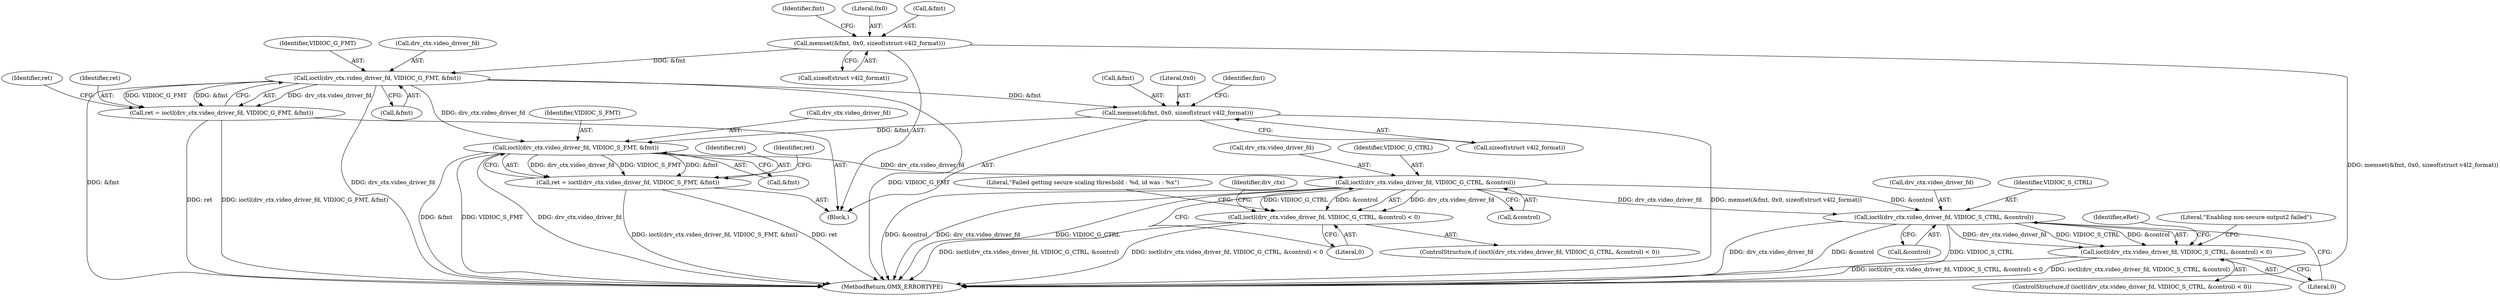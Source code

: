 digraph "0_Android_46e305be6e670a5a0041b0b4861122a0f1aabefa_2@API" {
"1000275" [label="(Call,memset(&fmt, 0x0, sizeof(struct v4l2_format)))"];
"1000297" [label="(Call,ioctl(drv_ctx.video_driver_fd, VIDIOC_G_FMT, &fmt))"];
"1000295" [label="(Call,ret = ioctl(drv_ctx.video_driver_fd, VIDIOC_G_FMT, &fmt))"];
"1000420" [label="(Call,memset(&fmt, 0x0, sizeof(struct v4l2_format)))"];
"1000484" [label="(Call,ioctl(drv_ctx.video_driver_fd, VIDIOC_S_FMT, &fmt))"];
"1000482" [label="(Call,ret = ioctl(drv_ctx.video_driver_fd, VIDIOC_S_FMT, &fmt))"];
"1000522" [label="(Call,ioctl(drv_ctx.video_driver_fd, VIDIOC_G_CTRL, &control))"];
"1000521" [label="(Call,ioctl(drv_ctx.video_driver_fd, VIDIOC_G_CTRL, &control) < 0)"];
"1000633" [label="(Call,ioctl(drv_ctx.video_driver_fd, VIDIOC_S_CTRL, &control))"];
"1000632" [label="(Call,ioctl(drv_ctx.video_driver_fd, VIDIOC_S_CTRL, &control) < 0)"];
"1000283" [label="(Identifier,fmt)"];
"1000520" [label="(ControlStructure,if (ioctl(drv_ctx.video_driver_fd, VIDIOC_G_CTRL, &control) < 0))"];
"1000526" [label="(Identifier,VIDIOC_G_CTRL)"];
"1000529" [label="(Literal,0)"];
"1000532" [label="(Literal,\"Failed getting secure scaling threshold : %d, id was : %x\")"];
"1000275" [label="(Call,memset(&fmt, 0x0, sizeof(struct v4l2_format)))"];
"1000488" [label="(Identifier,VIDIOC_S_FMT)"];
"1000279" [label="(Call,sizeof(struct v4l2_format))"];
"1000527" [label="(Call,&control)"];
"1000523" [label="(Call,drv_ctx.video_driver_fd)"];
"1000420" [label="(Call,memset(&fmt, 0x0, sizeof(struct v4l2_format)))"];
"1000295" [label="(Call,ret = ioctl(drv_ctx.video_driver_fd, VIDIOC_G_FMT, &fmt))"];
"1000492" [label="(Identifier,ret)"];
"1000296" [label="(Identifier,ret)"];
"1000648" [label="(Identifier,eRet)"];
"1000424" [label="(Call,sizeof(struct v4l2_format))"];
"1000632" [label="(Call,ioctl(drv_ctx.video_driver_fd, VIDIOC_S_CTRL, &control) < 0)"];
"1000484" [label="(Call,ioctl(drv_ctx.video_driver_fd, VIDIOC_S_FMT, &fmt))"];
"1000638" [label="(Call,&control)"];
"1000640" [label="(Literal,0)"];
"1000521" [label="(Call,ioctl(drv_ctx.video_driver_fd, VIDIOC_G_CTRL, &control) < 0)"];
"1000489" [label="(Call,&fmt)"];
"1000485" [label="(Call,drv_ctx.video_driver_fd)"];
"1000547" [label="(Identifier,drv_ctx)"];
"1000302" [label="(Call,&fmt)"];
"1000428" [label="(Identifier,fmt)"];
"1000301" [label="(Identifier,VIDIOC_G_FMT)"];
"1000522" [label="(Call,ioctl(drv_ctx.video_driver_fd, VIDIOC_G_CTRL, &control))"];
"1000483" [label="(Identifier,ret)"];
"1000298" [label="(Call,drv_ctx.video_driver_fd)"];
"1000482" [label="(Call,ret = ioctl(drv_ctx.video_driver_fd, VIDIOC_S_FMT, &fmt))"];
"1000297" [label="(Call,ioctl(drv_ctx.video_driver_fd, VIDIOC_G_FMT, &fmt))"];
"1000631" [label="(ControlStructure,if (ioctl(drv_ctx.video_driver_fd, VIDIOC_S_CTRL, &control) < 0))"];
"1000421" [label="(Call,&fmt)"];
"1000633" [label="(Call,ioctl(drv_ctx.video_driver_fd, VIDIOC_S_CTRL, &control))"];
"1000305" [label="(Identifier,ret)"];
"1000278" [label="(Literal,0x0)"];
"1003158" [label="(MethodReturn,OMX_ERRORTYPE)"];
"1000634" [label="(Call,drv_ctx.video_driver_fd)"];
"1000637" [label="(Identifier,VIDIOC_S_CTRL)"];
"1000643" [label="(Literal,\"Enabling non-secure output2 failed\")"];
"1000276" [label="(Call,&fmt)"];
"1000423" [label="(Literal,0x0)"];
"1000274" [label="(Block,)"];
"1000275" -> "1000274"  [label="AST: "];
"1000275" -> "1000279"  [label="CFG: "];
"1000276" -> "1000275"  [label="AST: "];
"1000278" -> "1000275"  [label="AST: "];
"1000279" -> "1000275"  [label="AST: "];
"1000283" -> "1000275"  [label="CFG: "];
"1000275" -> "1003158"  [label="DDG: memset(&fmt, 0x0, sizeof(struct v4l2_format))"];
"1000275" -> "1000297"  [label="DDG: &fmt"];
"1000297" -> "1000295"  [label="AST: "];
"1000297" -> "1000302"  [label="CFG: "];
"1000298" -> "1000297"  [label="AST: "];
"1000301" -> "1000297"  [label="AST: "];
"1000302" -> "1000297"  [label="AST: "];
"1000295" -> "1000297"  [label="CFG: "];
"1000297" -> "1003158"  [label="DDG: drv_ctx.video_driver_fd"];
"1000297" -> "1003158"  [label="DDG: VIDIOC_G_FMT"];
"1000297" -> "1003158"  [label="DDG: &fmt"];
"1000297" -> "1000295"  [label="DDG: drv_ctx.video_driver_fd"];
"1000297" -> "1000295"  [label="DDG: VIDIOC_G_FMT"];
"1000297" -> "1000295"  [label="DDG: &fmt"];
"1000297" -> "1000420"  [label="DDG: &fmt"];
"1000297" -> "1000484"  [label="DDG: drv_ctx.video_driver_fd"];
"1000295" -> "1000274"  [label="AST: "];
"1000296" -> "1000295"  [label="AST: "];
"1000305" -> "1000295"  [label="CFG: "];
"1000295" -> "1003158"  [label="DDG: ret"];
"1000295" -> "1003158"  [label="DDG: ioctl(drv_ctx.video_driver_fd, VIDIOC_G_FMT, &fmt)"];
"1000420" -> "1000274"  [label="AST: "];
"1000420" -> "1000424"  [label="CFG: "];
"1000421" -> "1000420"  [label="AST: "];
"1000423" -> "1000420"  [label="AST: "];
"1000424" -> "1000420"  [label="AST: "];
"1000428" -> "1000420"  [label="CFG: "];
"1000420" -> "1003158"  [label="DDG: memset(&fmt, 0x0, sizeof(struct v4l2_format))"];
"1000420" -> "1000484"  [label="DDG: &fmt"];
"1000484" -> "1000482"  [label="AST: "];
"1000484" -> "1000489"  [label="CFG: "];
"1000485" -> "1000484"  [label="AST: "];
"1000488" -> "1000484"  [label="AST: "];
"1000489" -> "1000484"  [label="AST: "];
"1000482" -> "1000484"  [label="CFG: "];
"1000484" -> "1003158"  [label="DDG: &fmt"];
"1000484" -> "1003158"  [label="DDG: VIDIOC_S_FMT"];
"1000484" -> "1003158"  [label="DDG: drv_ctx.video_driver_fd"];
"1000484" -> "1000482"  [label="DDG: drv_ctx.video_driver_fd"];
"1000484" -> "1000482"  [label="DDG: VIDIOC_S_FMT"];
"1000484" -> "1000482"  [label="DDG: &fmt"];
"1000484" -> "1000522"  [label="DDG: drv_ctx.video_driver_fd"];
"1000482" -> "1000274"  [label="AST: "];
"1000483" -> "1000482"  [label="AST: "];
"1000492" -> "1000482"  [label="CFG: "];
"1000482" -> "1003158"  [label="DDG: ret"];
"1000482" -> "1003158"  [label="DDG: ioctl(drv_ctx.video_driver_fd, VIDIOC_S_FMT, &fmt)"];
"1000522" -> "1000521"  [label="AST: "];
"1000522" -> "1000527"  [label="CFG: "];
"1000523" -> "1000522"  [label="AST: "];
"1000526" -> "1000522"  [label="AST: "];
"1000527" -> "1000522"  [label="AST: "];
"1000529" -> "1000522"  [label="CFG: "];
"1000522" -> "1003158"  [label="DDG: VIDIOC_G_CTRL"];
"1000522" -> "1003158"  [label="DDG: &control"];
"1000522" -> "1003158"  [label="DDG: drv_ctx.video_driver_fd"];
"1000522" -> "1000521"  [label="DDG: drv_ctx.video_driver_fd"];
"1000522" -> "1000521"  [label="DDG: VIDIOC_G_CTRL"];
"1000522" -> "1000521"  [label="DDG: &control"];
"1000522" -> "1000633"  [label="DDG: drv_ctx.video_driver_fd"];
"1000522" -> "1000633"  [label="DDG: &control"];
"1000521" -> "1000520"  [label="AST: "];
"1000521" -> "1000529"  [label="CFG: "];
"1000529" -> "1000521"  [label="AST: "];
"1000532" -> "1000521"  [label="CFG: "];
"1000547" -> "1000521"  [label="CFG: "];
"1000521" -> "1003158"  [label="DDG: ioctl(drv_ctx.video_driver_fd, VIDIOC_G_CTRL, &control)"];
"1000521" -> "1003158"  [label="DDG: ioctl(drv_ctx.video_driver_fd, VIDIOC_G_CTRL, &control) < 0"];
"1000633" -> "1000632"  [label="AST: "];
"1000633" -> "1000638"  [label="CFG: "];
"1000634" -> "1000633"  [label="AST: "];
"1000637" -> "1000633"  [label="AST: "];
"1000638" -> "1000633"  [label="AST: "];
"1000640" -> "1000633"  [label="CFG: "];
"1000633" -> "1003158"  [label="DDG: &control"];
"1000633" -> "1003158"  [label="DDG: VIDIOC_S_CTRL"];
"1000633" -> "1003158"  [label="DDG: drv_ctx.video_driver_fd"];
"1000633" -> "1000632"  [label="DDG: drv_ctx.video_driver_fd"];
"1000633" -> "1000632"  [label="DDG: VIDIOC_S_CTRL"];
"1000633" -> "1000632"  [label="DDG: &control"];
"1000632" -> "1000631"  [label="AST: "];
"1000632" -> "1000640"  [label="CFG: "];
"1000640" -> "1000632"  [label="AST: "];
"1000643" -> "1000632"  [label="CFG: "];
"1000648" -> "1000632"  [label="CFG: "];
"1000632" -> "1003158"  [label="DDG: ioctl(drv_ctx.video_driver_fd, VIDIOC_S_CTRL, &control) < 0"];
"1000632" -> "1003158"  [label="DDG: ioctl(drv_ctx.video_driver_fd, VIDIOC_S_CTRL, &control)"];
}
